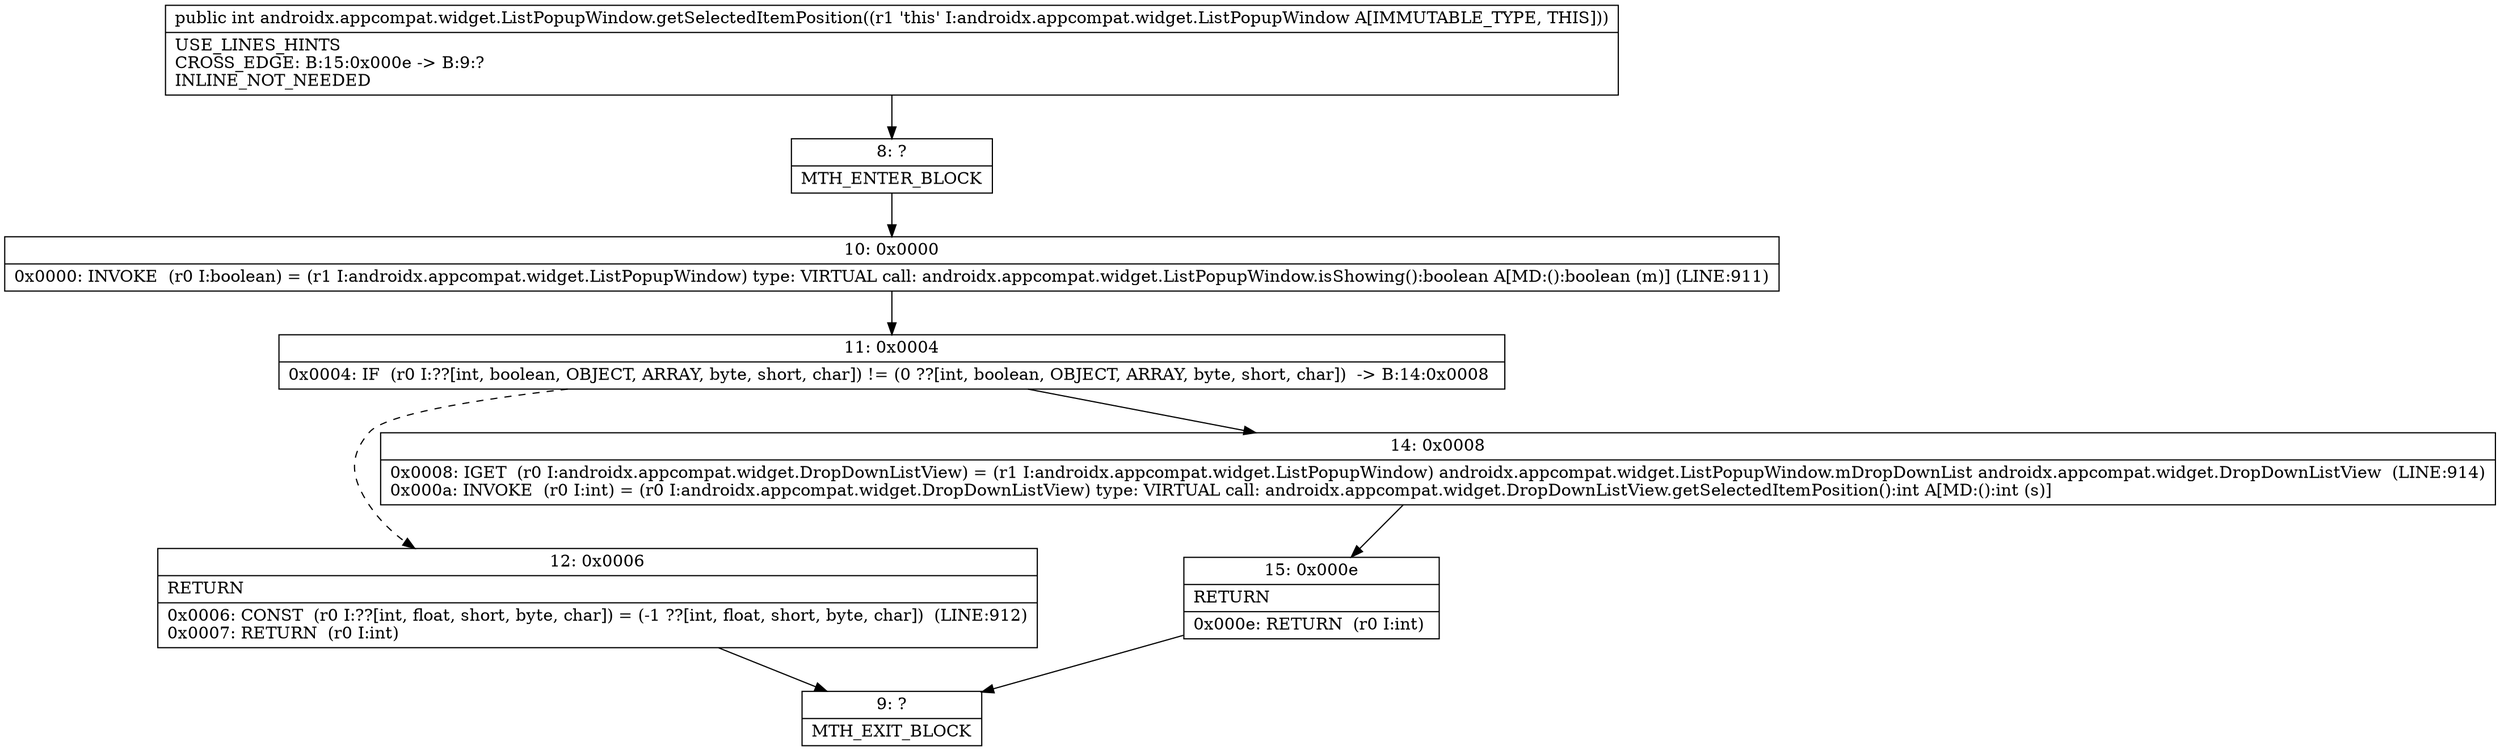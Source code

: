 digraph "CFG forandroidx.appcompat.widget.ListPopupWindow.getSelectedItemPosition()I" {
Node_8 [shape=record,label="{8\:\ ?|MTH_ENTER_BLOCK\l}"];
Node_10 [shape=record,label="{10\:\ 0x0000|0x0000: INVOKE  (r0 I:boolean) = (r1 I:androidx.appcompat.widget.ListPopupWindow) type: VIRTUAL call: androidx.appcompat.widget.ListPopupWindow.isShowing():boolean A[MD:():boolean (m)] (LINE:911)\l}"];
Node_11 [shape=record,label="{11\:\ 0x0004|0x0004: IF  (r0 I:??[int, boolean, OBJECT, ARRAY, byte, short, char]) != (0 ??[int, boolean, OBJECT, ARRAY, byte, short, char])  \-\> B:14:0x0008 \l}"];
Node_12 [shape=record,label="{12\:\ 0x0006|RETURN\l|0x0006: CONST  (r0 I:??[int, float, short, byte, char]) = (\-1 ??[int, float, short, byte, char])  (LINE:912)\l0x0007: RETURN  (r0 I:int) \l}"];
Node_9 [shape=record,label="{9\:\ ?|MTH_EXIT_BLOCK\l}"];
Node_14 [shape=record,label="{14\:\ 0x0008|0x0008: IGET  (r0 I:androidx.appcompat.widget.DropDownListView) = (r1 I:androidx.appcompat.widget.ListPopupWindow) androidx.appcompat.widget.ListPopupWindow.mDropDownList androidx.appcompat.widget.DropDownListView  (LINE:914)\l0x000a: INVOKE  (r0 I:int) = (r0 I:androidx.appcompat.widget.DropDownListView) type: VIRTUAL call: androidx.appcompat.widget.DropDownListView.getSelectedItemPosition():int A[MD:():int (s)]\l}"];
Node_15 [shape=record,label="{15\:\ 0x000e|RETURN\l|0x000e: RETURN  (r0 I:int) \l}"];
MethodNode[shape=record,label="{public int androidx.appcompat.widget.ListPopupWindow.getSelectedItemPosition((r1 'this' I:androidx.appcompat.widget.ListPopupWindow A[IMMUTABLE_TYPE, THIS]))  | USE_LINES_HINTS\lCROSS_EDGE: B:15:0x000e \-\> B:9:?\lINLINE_NOT_NEEDED\l}"];
MethodNode -> Node_8;Node_8 -> Node_10;
Node_10 -> Node_11;
Node_11 -> Node_12[style=dashed];
Node_11 -> Node_14;
Node_12 -> Node_9;
Node_14 -> Node_15;
Node_15 -> Node_9;
}

